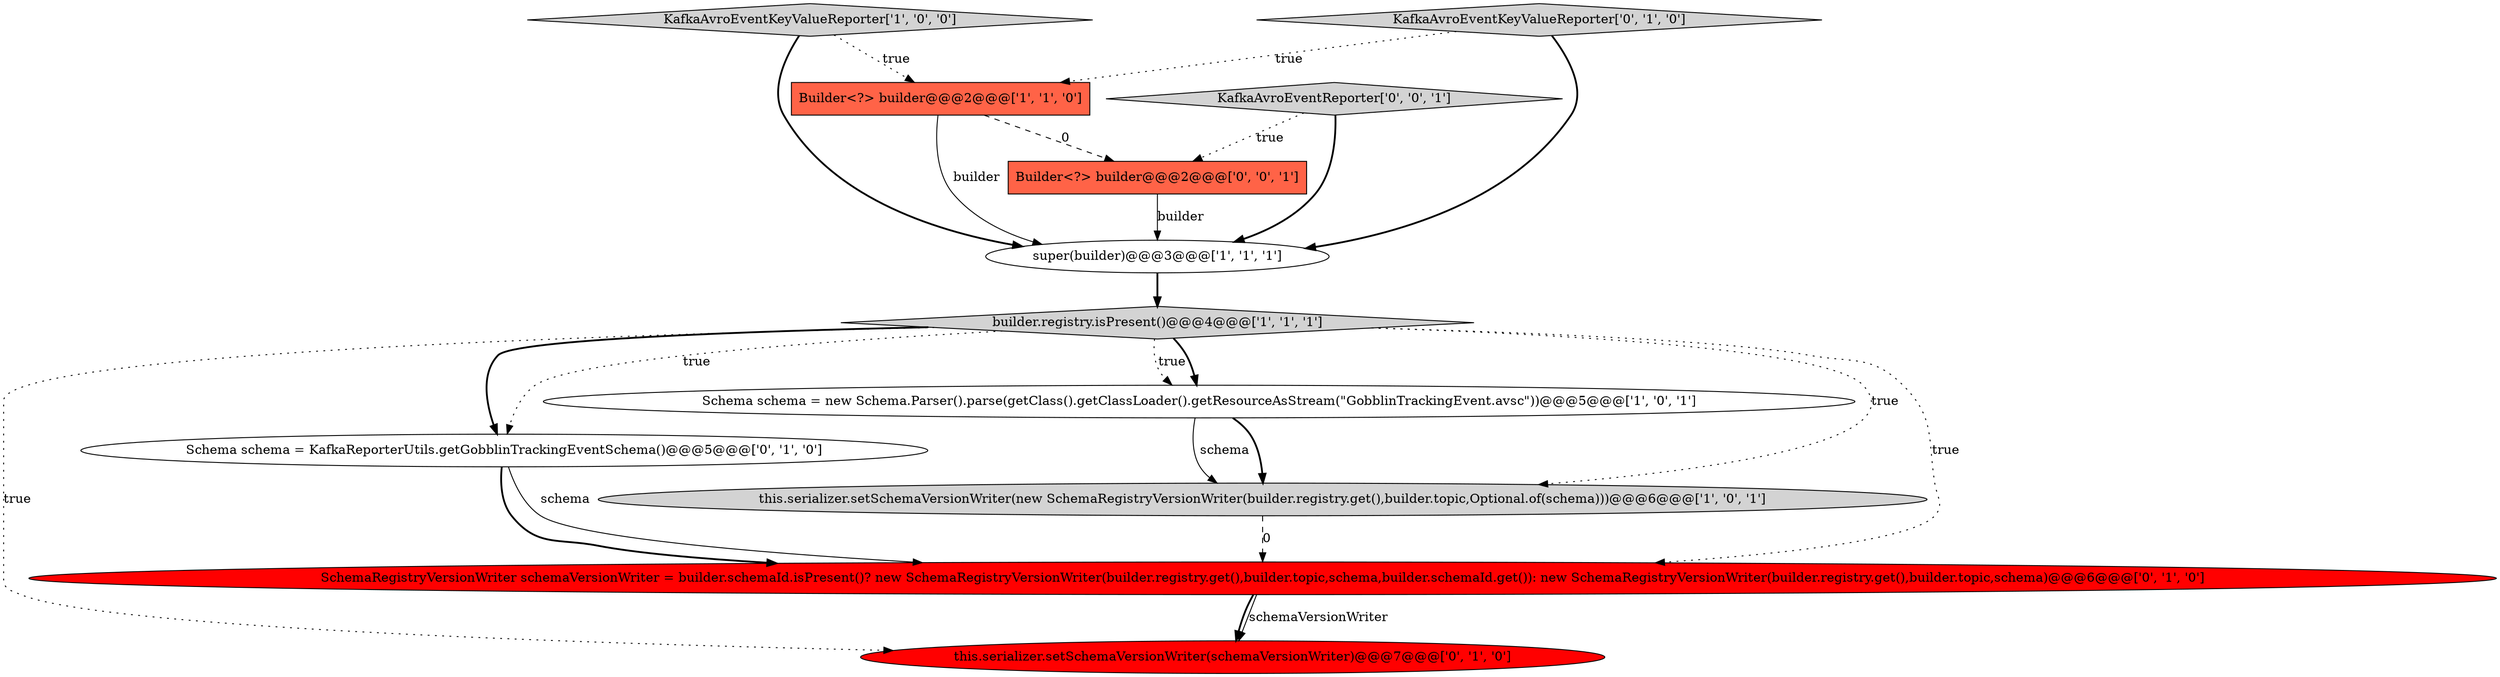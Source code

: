 digraph {
6 [style = filled, label = "Schema schema = KafkaReporterUtils.getGobblinTrackingEventSchema()@@@5@@@['0', '1', '0']", fillcolor = white, shape = ellipse image = "AAA0AAABBB2BBB"];
0 [style = filled, label = "Builder<?> builder@@@2@@@['1', '1', '0']", fillcolor = tomato, shape = box image = "AAA0AAABBB1BBB"];
4 [style = filled, label = "KafkaAvroEventKeyValueReporter['1', '0', '0']", fillcolor = lightgray, shape = diamond image = "AAA0AAABBB1BBB"];
5 [style = filled, label = "this.serializer.setSchemaVersionWriter(new SchemaRegistryVersionWriter(builder.registry.get(),builder.topic,Optional.of(schema)))@@@6@@@['1', '0', '1']", fillcolor = lightgray, shape = ellipse image = "AAA0AAABBB1BBB"];
11 [style = filled, label = "KafkaAvroEventReporter['0', '0', '1']", fillcolor = lightgray, shape = diamond image = "AAA0AAABBB3BBB"];
1 [style = filled, label = "super(builder)@@@3@@@['1', '1', '1']", fillcolor = white, shape = ellipse image = "AAA0AAABBB1BBB"];
3 [style = filled, label = "Schema schema = new Schema.Parser().parse(getClass().getClassLoader().getResourceAsStream(\"GobblinTrackingEvent.avsc\"))@@@5@@@['1', '0', '1']", fillcolor = white, shape = ellipse image = "AAA0AAABBB1BBB"];
9 [style = filled, label = "KafkaAvroEventKeyValueReporter['0', '1', '0']", fillcolor = lightgray, shape = diamond image = "AAA0AAABBB2BBB"];
10 [style = filled, label = "Builder<?> builder@@@2@@@['0', '0', '1']", fillcolor = tomato, shape = box image = "AAA0AAABBB3BBB"];
2 [style = filled, label = "builder.registry.isPresent()@@@4@@@['1', '1', '1']", fillcolor = lightgray, shape = diamond image = "AAA0AAABBB1BBB"];
8 [style = filled, label = "this.serializer.setSchemaVersionWriter(schemaVersionWriter)@@@7@@@['0', '1', '0']", fillcolor = red, shape = ellipse image = "AAA1AAABBB2BBB"];
7 [style = filled, label = "SchemaRegistryVersionWriter schemaVersionWriter = builder.schemaId.isPresent()? new SchemaRegistryVersionWriter(builder.registry.get(),builder.topic,schema,builder.schemaId.get()): new SchemaRegistryVersionWriter(builder.registry.get(),builder.topic,schema)@@@6@@@['0', '1', '0']", fillcolor = red, shape = ellipse image = "AAA1AAABBB2BBB"];
2->3 [style = dotted, label="true"];
9->0 [style = dotted, label="true"];
7->8 [style = solid, label="schemaVersionWriter"];
11->1 [style = bold, label=""];
2->6 [style = bold, label=""];
11->10 [style = dotted, label="true"];
3->5 [style = solid, label="schema"];
2->3 [style = bold, label=""];
4->0 [style = dotted, label="true"];
7->8 [style = bold, label=""];
0->10 [style = dashed, label="0"];
10->1 [style = solid, label="builder"];
3->5 [style = bold, label=""];
2->6 [style = dotted, label="true"];
2->7 [style = dotted, label="true"];
6->7 [style = solid, label="schema"];
1->2 [style = bold, label=""];
4->1 [style = bold, label=""];
5->7 [style = dashed, label="0"];
6->7 [style = bold, label=""];
9->1 [style = bold, label=""];
2->5 [style = dotted, label="true"];
2->8 [style = dotted, label="true"];
0->1 [style = solid, label="builder"];
}
